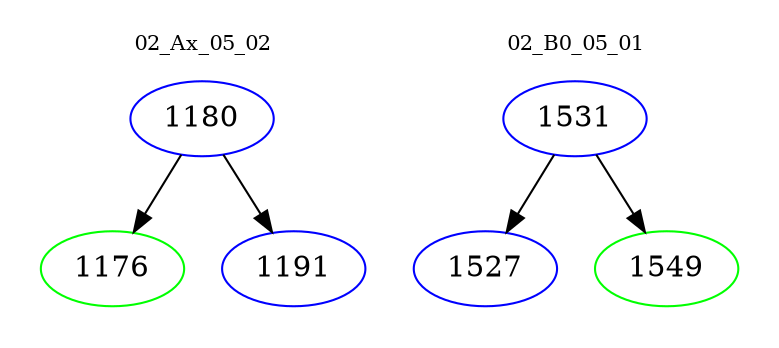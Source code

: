 digraph{
subgraph cluster_0 {
color = white
label = "02_Ax_05_02";
fontsize=10;
T0_1180 [label="1180", color="blue"]
T0_1180 -> T0_1176 [color="black"]
T0_1176 [label="1176", color="green"]
T0_1180 -> T0_1191 [color="black"]
T0_1191 [label="1191", color="blue"]
}
subgraph cluster_1 {
color = white
label = "02_B0_05_01";
fontsize=10;
T1_1531 [label="1531", color="blue"]
T1_1531 -> T1_1527 [color="black"]
T1_1527 [label="1527", color="blue"]
T1_1531 -> T1_1549 [color="black"]
T1_1549 [label="1549", color="green"]
}
}
